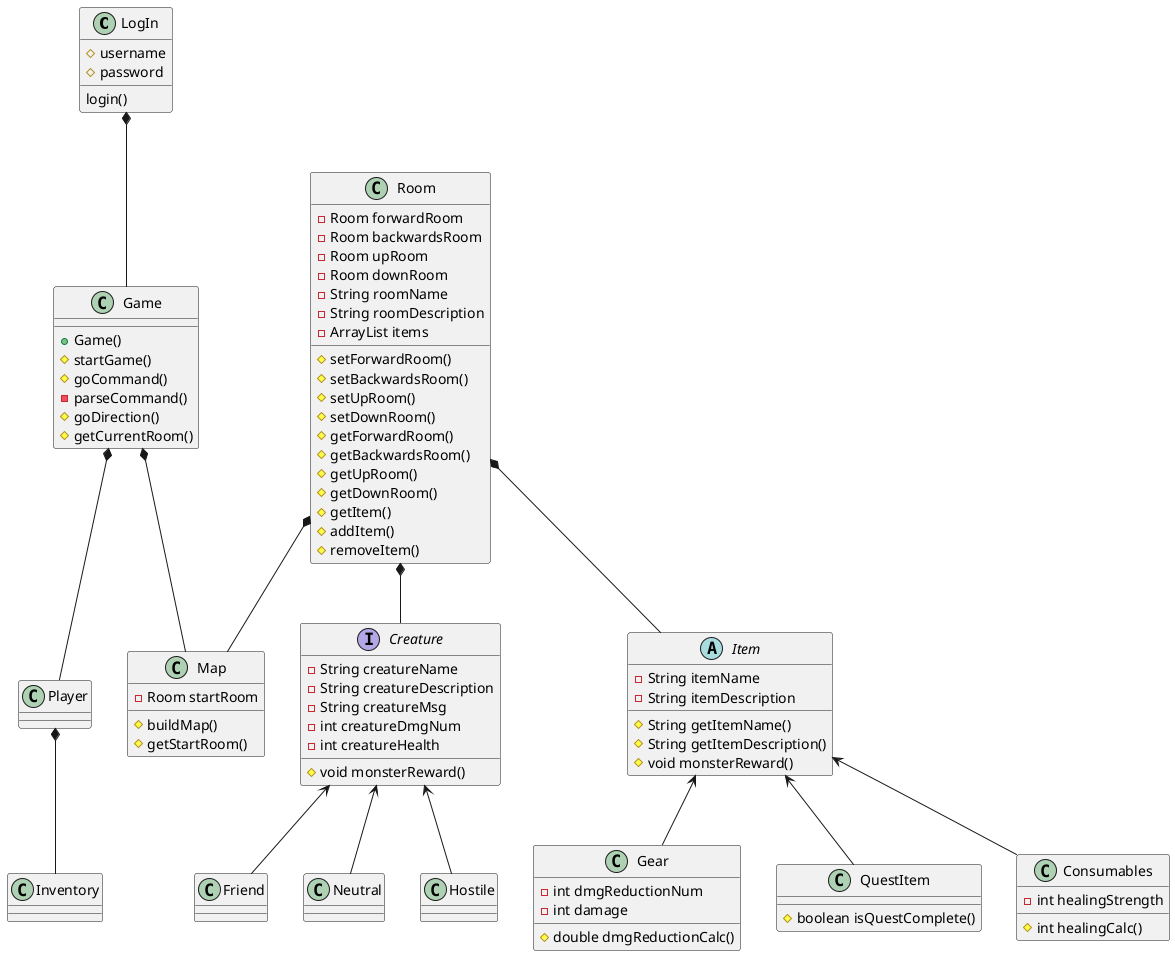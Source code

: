 @startuml
'https://plantuml.com/class-diagram

class LogIn {
#username
#password

login()
}
class Game{
+Game()
#startGame()
#goCommand()
-parseCommand()
#goDirection()
#getCurrentRoom()
}
class Player
class Inventory
class Map {
-Room startRoom
#buildMap()
#getStartRoom()

}
class Room {
-Room forwardRoom
-Room backwardsRoom
-Room upRoom
-Room downRoom
-String roomName
-String roomDescription
-ArrayList items
#setForwardRoom()
#setBackwardsRoom()
#setUpRoom()
#setDownRoom()
#getForwardRoom()
#getBackwardsRoom()
#getUpRoom()
#getDownRoom()
#getItem()
#addItem()
#removeItem()

}
interface Creature {
-String creatureName
-String creatureDescription
-String creatureMsg
-int creatureDmgNum
-int creatureHealth
#void monsterReward()

}
class Friend {
}
class Neutral
class Hostile
abstract class Item{
-String itemName
-String itemDescription
# String getItemName()
#String getItemDescription()
#void monsterReward()
}
class Gear {
- int dmgReductionNum
- int damage
# double dmgReductionCalc()
}
class QuestItem {
#boolean isQuestComplete()
}
class Consumables{
-int healingStrength
# int healingCalc()

}

LogIn*--Game
Game*--Player
Player*--Inventory
Game*--Map
Room*--Map
Room*--Item
Room*--Creature
Creature<--Friend
Creature<--Neutral
Creature<--Hostile
Item<--Gear
Item<--Consumables
Item<--QuestItem




@enduml